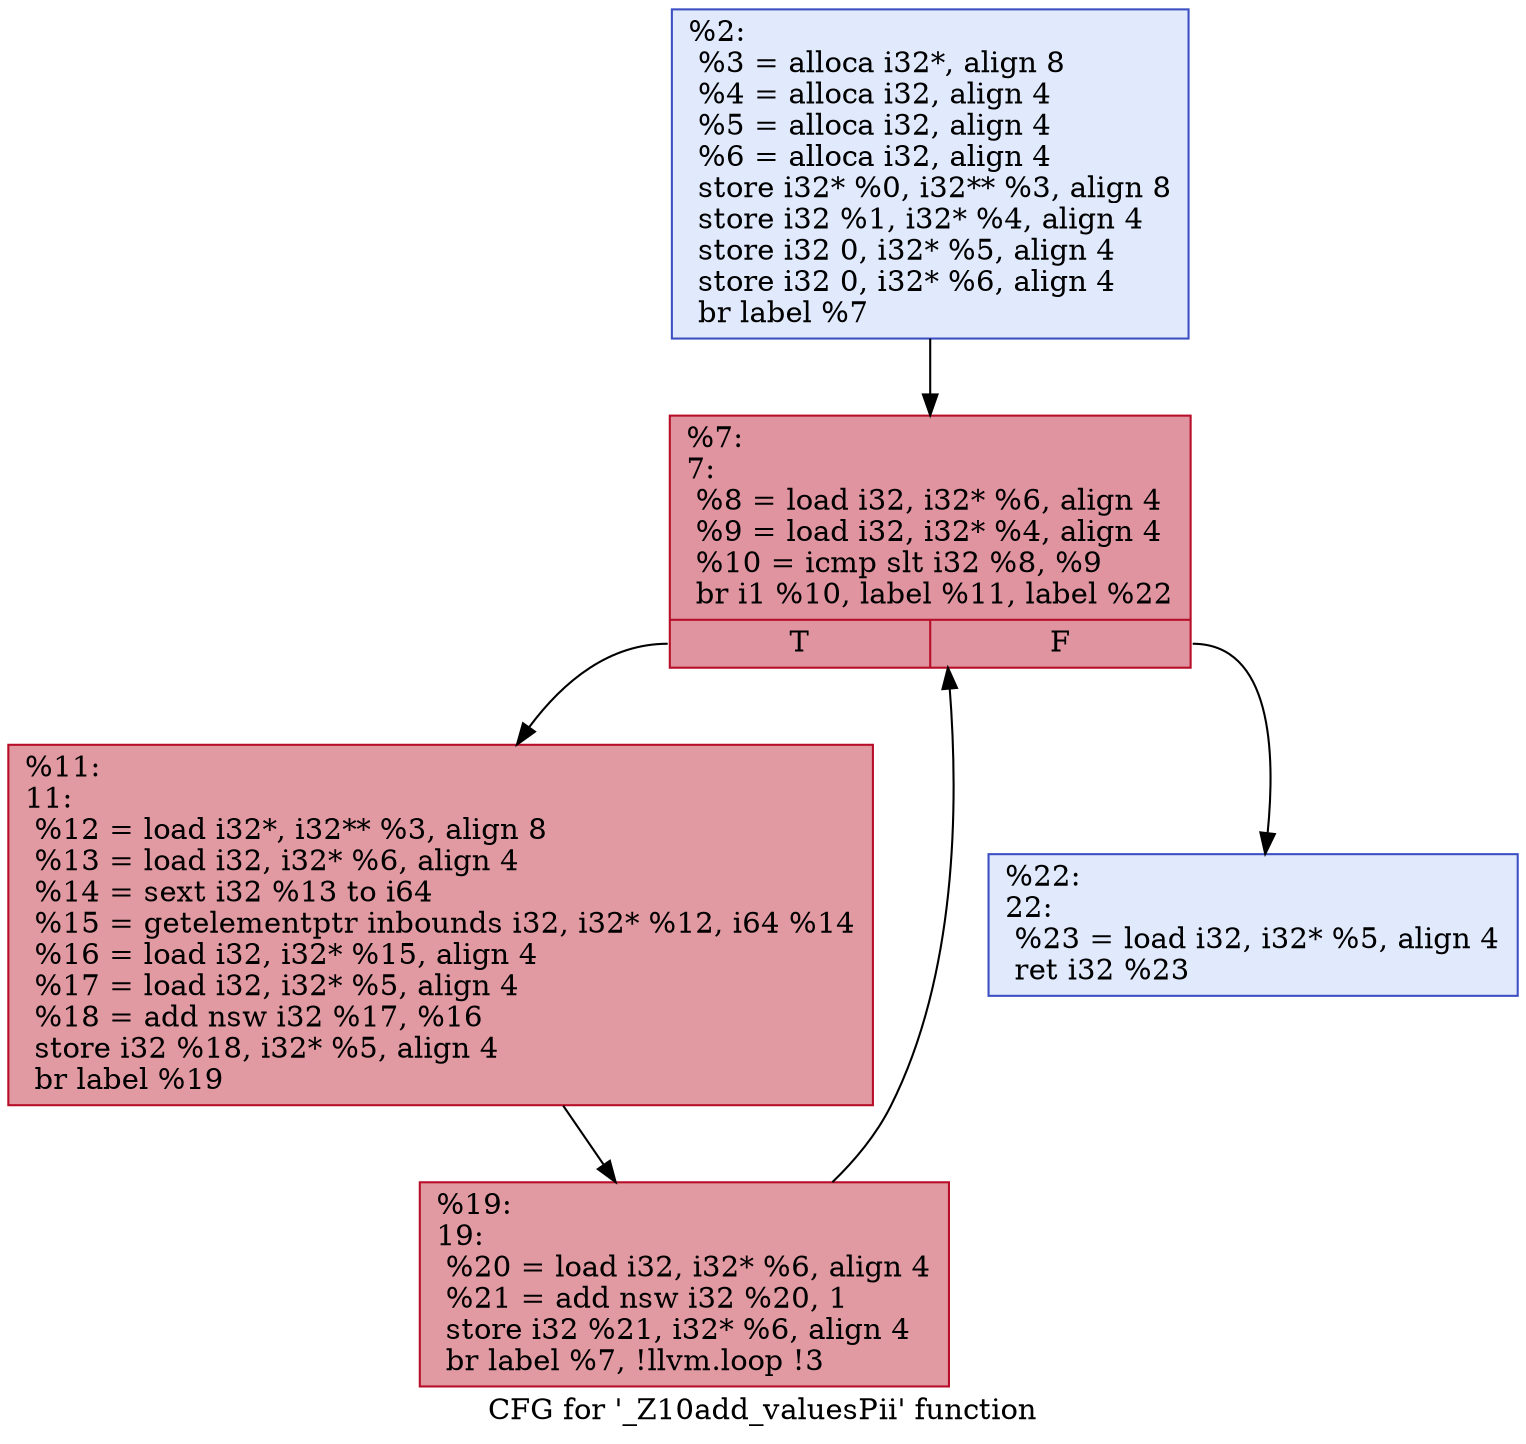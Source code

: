 digraph "CFG for '_Z10add_valuesPii' function" {
	label="CFG for '_Z10add_valuesPii' function";

	Node0x15b0d570d50 [shape=record,color="#3d50c3ff", style=filled, fillcolor="#b9d0f970",label="{%2:\l  %3 = alloca i32*, align 8\l  %4 = alloca i32, align 4\l  %5 = alloca i32, align 4\l  %6 = alloca i32, align 4\l  store i32* %0, i32** %3, align 8\l  store i32 %1, i32* %4, align 4\l  store i32 0, i32* %5, align 4\l  store i32 0, i32* %6, align 4\l  br label %7\l}"];
	Node0x15b0d570d50 -> Node0x15b0d570d00;
	Node0x15b0d570d00 [shape=record,color="#b70d28ff", style=filled, fillcolor="#b70d2870",label="{%7:\l7:                                                \l  %8 = load i32, i32* %6, align 4\l  %9 = load i32, i32* %4, align 4\l  %10 = icmp slt i32 %8, %9\l  br i1 %10, label %11, label %22\l|{<s0>T|<s1>F}}"];
	Node0x15b0d570d00:s0 -> Node0x15b0d570da0;
	Node0x15b0d570d00:s1 -> Node0x15b0d571c50;
	Node0x15b0d570da0 [shape=record,color="#b70d28ff", style=filled, fillcolor="#bb1b2c70",label="{%11:\l11:                                               \l  %12 = load i32*, i32** %3, align 8\l  %13 = load i32, i32* %6, align 4\l  %14 = sext i32 %13 to i64\l  %15 = getelementptr inbounds i32, i32* %12, i64 %14\l  %16 = load i32, i32* %15, align 4\l  %17 = load i32, i32* %5, align 4\l  %18 = add nsw i32 %17, %16\l  store i32 %18, i32* %5, align 4\l  br label %19\l}"];
	Node0x15b0d570da0 -> Node0x15b0d571480;
	Node0x15b0d571480 [shape=record,color="#b70d28ff", style=filled, fillcolor="#bb1b2c70",label="{%19:\l19:                                               \l  %20 = load i32, i32* %6, align 4\l  %21 = add nsw i32 %20, 1\l  store i32 %21, i32* %6, align 4\l  br label %7, !llvm.loop !3\l}"];
	Node0x15b0d571480 -> Node0x15b0d570d00;
	Node0x15b0d571c50 [shape=record,color="#3d50c3ff", style=filled, fillcolor="#b9d0f970",label="{%22:\l22:                                               \l  %23 = load i32, i32* %5, align 4\l  ret i32 %23\l}"];
}
